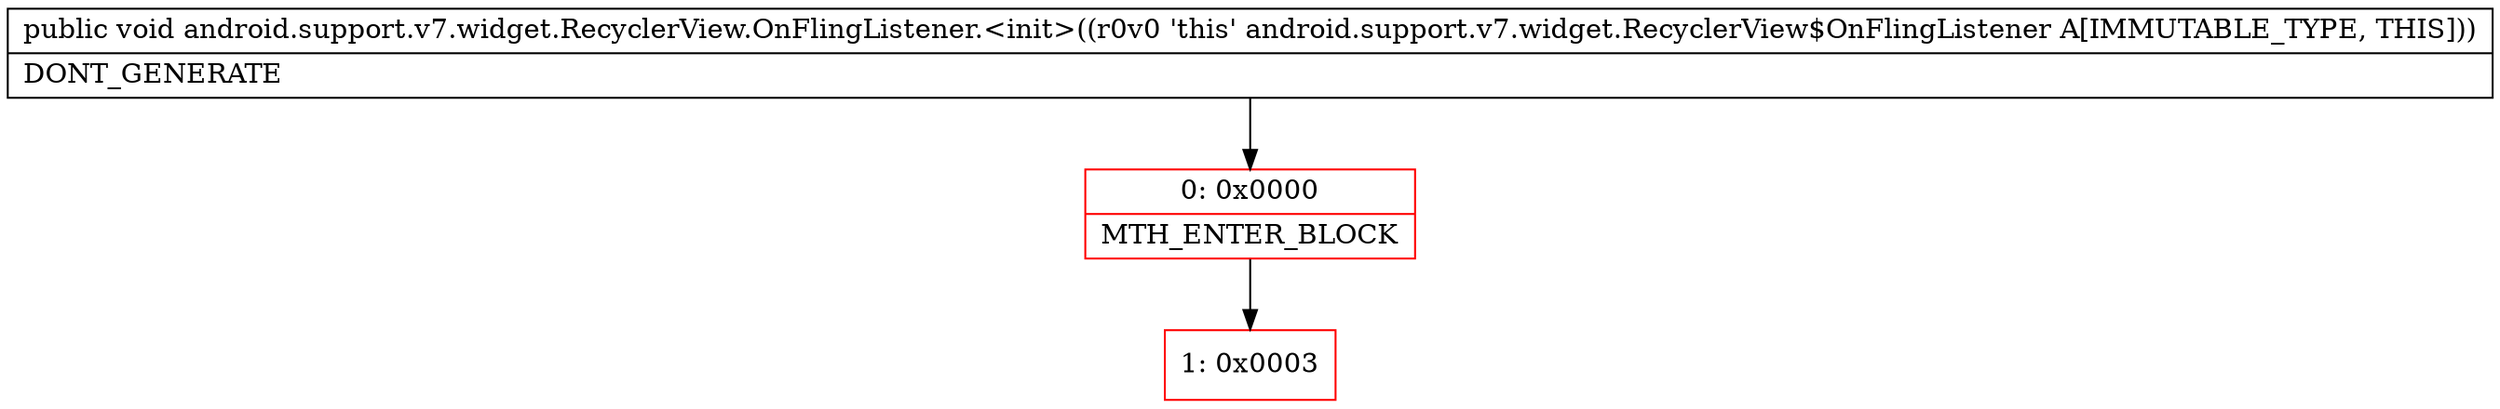 digraph "CFG forandroid.support.v7.widget.RecyclerView.OnFlingListener.\<init\>()V" {
subgraph cluster_Region_1181637570 {
label = "R(0)";
node [shape=record,color=blue];
}
Node_0 [shape=record,color=red,label="{0\:\ 0x0000|MTH_ENTER_BLOCK\l}"];
Node_1 [shape=record,color=red,label="{1\:\ 0x0003}"];
MethodNode[shape=record,label="{public void android.support.v7.widget.RecyclerView.OnFlingListener.\<init\>((r0v0 'this' android.support.v7.widget.RecyclerView$OnFlingListener A[IMMUTABLE_TYPE, THIS]))  | DONT_GENERATE\l}"];
MethodNode -> Node_0;
Node_0 -> Node_1;
}

